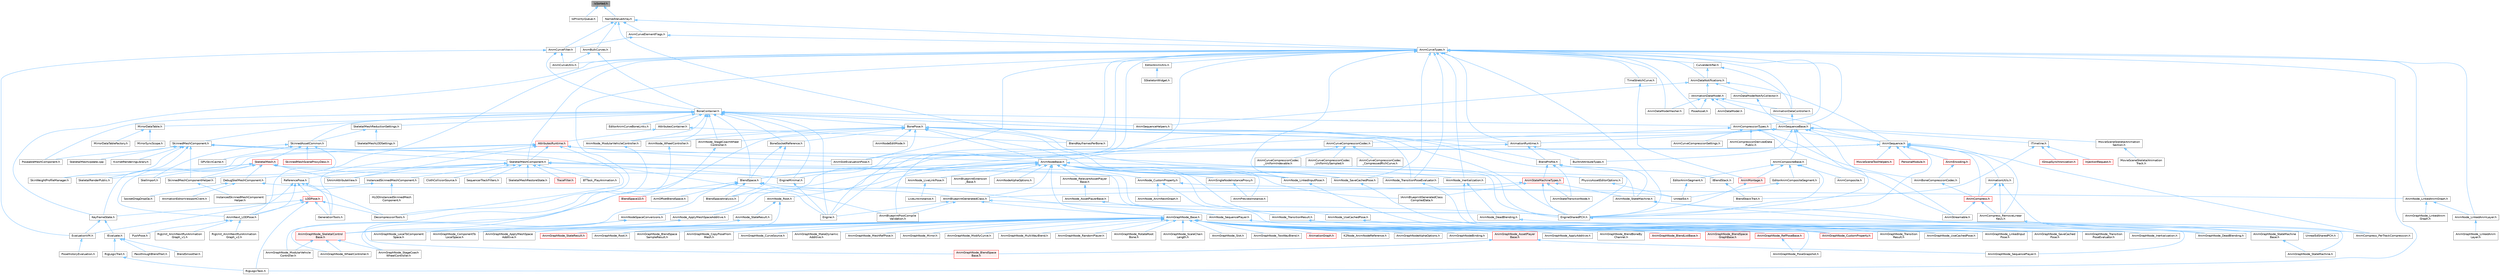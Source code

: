 digraph "IsSorted.h"
{
 // INTERACTIVE_SVG=YES
 // LATEX_PDF_SIZE
  bgcolor="transparent";
  edge [fontname=Helvetica,fontsize=10,labelfontname=Helvetica,labelfontsize=10];
  node [fontname=Helvetica,fontsize=10,shape=box,height=0.2,width=0.4];
  Node1 [id="Node000001",label="IsSorted.h",height=0.2,width=0.4,color="gray40", fillcolor="grey60", style="filled", fontcolor="black",tooltip=" "];
  Node1 -> Node2 [id="edge1_Node000001_Node000002",dir="back",color="steelblue1",style="solid",tooltip=" "];
  Node2 [id="Node000002",label="IoPriorityQueue.h",height=0.2,width=0.4,color="grey40", fillcolor="white", style="filled",URL="$de/dbe/IoPriorityQueue_8h.html",tooltip=" "];
  Node1 -> Node3 [id="edge2_Node000001_Node000003",dir="back",color="steelblue1",style="solid",tooltip=" "];
  Node3 [id="Node000003",label="NamedValueArray.h",height=0.2,width=0.4,color="grey40", fillcolor="white", style="filled",URL="$db/d33/NamedValueArray_8h.html",tooltip=" "];
  Node3 -> Node4 [id="edge3_Node000003_Node000004",dir="back",color="steelblue1",style="solid",tooltip=" "];
  Node4 [id="Node000004",label="AnimBulkCurves.h",height=0.2,width=0.4,color="grey40", fillcolor="white", style="filled",URL="$d0/dcd/AnimBulkCurves_8h.html",tooltip=" "];
  Node4 -> Node5 [id="edge4_Node000004_Node000005",dir="back",color="steelblue1",style="solid",tooltip=" "];
  Node5 [id="Node000005",label="AnimCurveUtils.h",height=0.2,width=0.4,color="grey40", fillcolor="white", style="filled",URL="$d2/d99/AnimCurveUtils_8h.html",tooltip=" "];
  Node4 -> Node6 [id="edge5_Node000004_Node000006",dir="back",color="steelblue1",style="solid",tooltip=" "];
  Node6 [id="Node000006",label="BoneContainer.h",height=0.2,width=0.4,color="grey40", fillcolor="white", style="filled",URL="$d9/d68/BoneContainer_8h.html",tooltip=" "];
  Node6 -> Node7 [id="edge6_Node000006_Node000007",dir="back",color="steelblue1",style="solid",tooltip=" "];
  Node7 [id="Node000007",label="AnimCompressionTypes.h",height=0.2,width=0.4,color="grey40", fillcolor="white", style="filled",URL="$d1/d3b/AnimCompressionTypes_8h.html",tooltip=" "];
  Node7 -> Node8 [id="edge7_Node000007_Node000008",dir="back",color="steelblue1",style="solid",tooltip=" "];
  Node8 [id="Node000008",label="AnimBoneCompressionCodec.h",height=0.2,width=0.4,color="grey40", fillcolor="white", style="filled",URL="$dd/dc3/AnimBoneCompressionCodec_8h.html",tooltip=" "];
  Node8 -> Node9 [id="edge8_Node000008_Node000009",dir="back",color="steelblue1",style="solid",tooltip=" "];
  Node9 [id="Node000009",label="AnimCompress.h",height=0.2,width=0.4,color="red", fillcolor="#FFF0F0", style="filled",URL="$dd/d6d/AnimCompress_8h.html",tooltip=" "];
  Node9 -> Node13 [id="edge9_Node000009_Node000013",dir="back",color="steelblue1",style="solid",tooltip=" "];
  Node13 [id="Node000013",label="AnimCompress_RemoveLinear\lKeys.h",height=0.2,width=0.4,color="grey40", fillcolor="white", style="filled",URL="$d1/d0a/AnimCompress__RemoveLinearKeys_8h.html",tooltip=" "];
  Node13 -> Node14 [id="edge10_Node000013_Node000014",dir="back",color="steelblue1",style="solid",tooltip=" "];
  Node14 [id="Node000014",label="AnimCompress_PerTrackCompression.h",height=0.2,width=0.4,color="grey40", fillcolor="white", style="filled",URL="$d1/d22/AnimCompress__PerTrackCompression_8h.html",tooltip=" "];
  Node9 -> Node16 [id="edge11_Node000009_Node000016",dir="back",color="steelblue1",style="solid",tooltip=" "];
  Node16 [id="Node000016",label="AnimStreamable.h",height=0.2,width=0.4,color="grey40", fillcolor="white", style="filled",URL="$d1/d46/AnimStreamable_8h.html",tooltip=" "];
  Node7 -> Node17 [id="edge12_Node000007_Node000017",dir="back",color="steelblue1",style="solid",tooltip=" "];
  Node17 [id="Node000017",label="AnimCompressionDerivedData\lPublic.h",height=0.2,width=0.4,color="grey40", fillcolor="white", style="filled",URL="$dc/d36/AnimCompressionDerivedDataPublic_8h.html",tooltip=" "];
  Node7 -> Node18 [id="edge13_Node000007_Node000018",dir="back",color="steelblue1",style="solid",tooltip=" "];
  Node18 [id="Node000018",label="AnimCurveCompressionCodec.h",height=0.2,width=0.4,color="grey40", fillcolor="white", style="filled",URL="$d3/d77/AnimCurveCompressionCodec_8h.html",tooltip=" "];
  Node18 -> Node19 [id="edge14_Node000018_Node000019",dir="back",color="steelblue1",style="solid",tooltip=" "];
  Node19 [id="Node000019",label="AnimCurveCompressionCodec\l_CompressedRichCurve.h",height=0.2,width=0.4,color="grey40", fillcolor="white", style="filled",URL="$db/d72/AnimCurveCompressionCodec__CompressedRichCurve_8h.html",tooltip=" "];
  Node18 -> Node20 [id="edge15_Node000018_Node000020",dir="back",color="steelblue1",style="solid",tooltip=" "];
  Node20 [id="Node000020",label="AnimCurveCompressionCodec\l_UniformIndexable.h",height=0.2,width=0.4,color="grey40", fillcolor="white", style="filled",URL="$d7/d0a/AnimCurveCompressionCodec__UniformIndexable_8h.html",tooltip=" "];
  Node18 -> Node21 [id="edge16_Node000018_Node000021",dir="back",color="steelblue1",style="solid",tooltip=" "];
  Node21 [id="Node000021",label="AnimCurveCompressionCodec\l_UniformlySampled.h",height=0.2,width=0.4,color="grey40", fillcolor="white", style="filled",URL="$da/d4c/AnimCurveCompressionCodec__UniformlySampled_8h.html",tooltip=" "];
  Node7 -> Node22 [id="edge17_Node000007_Node000022",dir="back",color="steelblue1",style="solid",tooltip=" "];
  Node22 [id="Node000022",label="AnimCurveCompressionSettings.h",height=0.2,width=0.4,color="grey40", fillcolor="white", style="filled",URL="$d0/d49/AnimCurveCompressionSettings_8h.html",tooltip=" "];
  Node7 -> Node23 [id="edge18_Node000007_Node000023",dir="back",color="steelblue1",style="solid",tooltip=" "];
  Node23 [id="Node000023",label="AnimSequence.h",height=0.2,width=0.4,color="grey40", fillcolor="white", style="filled",URL="$d0/d8a/AnimSequence_8h.html",tooltip=" "];
  Node23 -> Node24 [id="edge19_Node000023_Node000024",dir="back",color="steelblue1",style="solid",tooltip=" "];
  Node24 [id="Node000024",label="AnimBlueprintPostCompile\lValidation.h",height=0.2,width=0.4,color="grey40", fillcolor="white", style="filled",URL="$de/d1b/AnimBlueprintPostCompileValidation_8h.html",tooltip=" "];
  Node23 -> Node9 [id="edge20_Node000023_Node000009",dir="back",color="steelblue1",style="solid",tooltip=" "];
  Node23 -> Node14 [id="edge21_Node000023_Node000014",dir="back",color="steelblue1",style="solid",tooltip=" "];
  Node23 -> Node13 [id="edge22_Node000023_Node000013",dir="back",color="steelblue1",style="solid",tooltip=" "];
  Node23 -> Node25 [id="edge23_Node000023_Node000025",dir="back",color="steelblue1",style="solid",tooltip=" "];
  Node25 [id="Node000025",label="AnimEncoding.h",height=0.2,width=0.4,color="red", fillcolor="#FFF0F0", style="filled",URL="$d9/dfd/AnimEncoding_8h.html",tooltip=" "];
  Node25 -> Node8 [id="edge24_Node000025_Node000008",dir="back",color="steelblue1",style="solid",tooltip=" "];
  Node23 -> Node30 [id="edge25_Node000023_Node000030",dir="back",color="steelblue1",style="solid",tooltip=" "];
  Node30 [id="Node000030",label="AnimationUtils.h",height=0.2,width=0.4,color="grey40", fillcolor="white", style="filled",URL="$d6/db6/AnimationUtils_8h.html",tooltip=" "];
  Node30 -> Node9 [id="edge26_Node000030_Node000009",dir="back",color="steelblue1",style="solid",tooltip=" "];
  Node30 -> Node14 [id="edge27_Node000030_Node000014",dir="back",color="steelblue1",style="solid",tooltip=" "];
  Node30 -> Node13 [id="edge28_Node000030_Node000013",dir="back",color="steelblue1",style="solid",tooltip=" "];
  Node23 -> Node31 [id="edge29_Node000023_Node000031",dir="back",color="steelblue1",style="solid",tooltip=" "];
  Node31 [id="Node000031",label="BlendSpaceAnalysis.h",height=0.2,width=0.4,color="grey40", fillcolor="white", style="filled",URL="$d7/daf/BlendSpaceAnalysis_8h.html",tooltip=" "];
  Node23 -> Node32 [id="edge30_Node000023_Node000032",dir="back",color="steelblue1",style="solid",tooltip=" "];
  Node32 [id="Node000032",label="EngineSharedPCH.h",height=0.2,width=0.4,color="grey40", fillcolor="white", style="filled",URL="$dc/dbb/EngineSharedPCH_8h.html",tooltip=" "];
  Node32 -> Node33 [id="edge31_Node000032_Node000033",dir="back",color="steelblue1",style="solid",tooltip=" "];
  Node33 [id="Node000033",label="UnrealEdSharedPCH.h",height=0.2,width=0.4,color="grey40", fillcolor="white", style="filled",URL="$d1/de6/UnrealEdSharedPCH_8h.html",tooltip=" "];
  Node23 -> Node34 [id="edge32_Node000023_Node000034",dir="back",color="steelblue1",style="solid",tooltip=" "];
  Node34 [id="Node000034",label="MovieSceneToolHelpers.h",height=0.2,width=0.4,color="red", fillcolor="#FFF0F0", style="filled",URL="$d4/d0e/MovieSceneToolHelpers_8h.html",tooltip=" "];
  Node23 -> Node39 [id="edge33_Node000023_Node000039",dir="back",color="steelblue1",style="solid",tooltip=" "];
  Node39 [id="Node000039",label="PersonaModule.h",height=0.2,width=0.4,color="red", fillcolor="#FFF0F0", style="filled",URL="$de/d74/PersonaModule_8h.html",tooltip=" "];
  Node7 -> Node16 [id="edge34_Node000007_Node000016",dir="back",color="steelblue1",style="solid",tooltip=" "];
  Node6 -> Node41 [id="edge35_Node000006_Node000041",dir="back",color="steelblue1",style="solid",tooltip=" "];
  Node41 [id="Node000041",label="AnimNode_ModularVehicleController.h",height=0.2,width=0.4,color="grey40", fillcolor="white", style="filled",URL="$d8/d10/AnimNode__ModularVehicleController_8h.html",tooltip=" "];
  Node41 -> Node42 [id="edge36_Node000041_Node000042",dir="back",color="steelblue1",style="solid",tooltip=" "];
  Node42 [id="Node000042",label="AnimGraphNode_ModularVehicle\lController.h",height=0.2,width=0.4,color="grey40", fillcolor="white", style="filled",URL="$d3/d04/AnimGraphNode__ModularVehicleController_8h.html",tooltip=" "];
  Node6 -> Node43 [id="edge37_Node000006_Node000043",dir="back",color="steelblue1",style="solid",tooltip=" "];
  Node43 [id="Node000043",label="AnimNode_StageCoachWheel\lController.h",height=0.2,width=0.4,color="grey40", fillcolor="white", style="filled",URL="$d0/d68/AnimNode__StageCoachWheelController_8h.html",tooltip=" "];
  Node43 -> Node44 [id="edge38_Node000043_Node000044",dir="back",color="steelblue1",style="solid",tooltip=" "];
  Node44 [id="Node000044",label="AnimGraphNode_StageCoach\lWheelController.h",height=0.2,width=0.4,color="grey40", fillcolor="white", style="filled",URL="$d6/dbe/AnimGraphNode__StageCoachWheelController_8h.html",tooltip=" "];
  Node6 -> Node45 [id="edge39_Node000006_Node000045",dir="back",color="steelblue1",style="solid",tooltip=" "];
  Node45 [id="Node000045",label="AnimNode_WheelController.h",height=0.2,width=0.4,color="grey40", fillcolor="white", style="filled",URL="$d4/dbf/AnimNode__WheelController_8h.html",tooltip=" "];
  Node45 -> Node46 [id="edge40_Node000045_Node000046",dir="back",color="steelblue1",style="solid",tooltip=" "];
  Node46 [id="Node000046",label="AnimGraphNode_WheelController.h",height=0.2,width=0.4,color="grey40", fillcolor="white", style="filled",URL="$df/de4/AnimGraphNode__WheelController_8h.html",tooltip=" "];
  Node6 -> Node47 [id="edge41_Node000006_Node000047",dir="back",color="steelblue1",style="solid",tooltip=" "];
  Node47 [id="Node000047",label="AnimSequenceHelpers.h",height=0.2,width=0.4,color="grey40", fillcolor="white", style="filled",URL="$dd/d12/AnimSequenceHelpers_8h.html",tooltip=" "];
  Node6 -> Node48 [id="edge42_Node000006_Node000048",dir="back",color="steelblue1",style="solid",tooltip=" "];
  Node48 [id="Node000048",label="AttributesContainer.h",height=0.2,width=0.4,color="grey40", fillcolor="white", style="filled",URL="$d7/db7/AttributesContainer_8h.html",tooltip=" "];
  Node48 -> Node49 [id="edge43_Node000048_Node000049",dir="back",color="steelblue1",style="solid",tooltip=" "];
  Node49 [id="Node000049",label="AttributesRuntime.h",height=0.2,width=0.4,color="red", fillcolor="#FFF0F0", style="filled",URL="$dc/dc1/AttributesRuntime_8h.html",tooltip=" "];
  Node49 -> Node50 [id="edge44_Node000049_Node000050",dir="back",color="steelblue1",style="solid",tooltip=" "];
  Node50 [id="Node000050",label="AnimNext_LODPose.h",height=0.2,width=0.4,color="grey40", fillcolor="white", style="filled",URL="$d7/d76/AnimNext__LODPose_8h.html",tooltip=" "];
  Node50 -> Node51 [id="edge45_Node000050_Node000051",dir="back",color="steelblue1",style="solid",tooltip=" "];
  Node51 [id="Node000051",label="PushPose.h",height=0.2,width=0.4,color="grey40", fillcolor="white", style="filled",URL="$d2/de9/PushPose_8h.html",tooltip=" "];
  Node50 -> Node52 [id="edge46_Node000050_Node000052",dir="back",color="steelblue1",style="solid",tooltip=" "];
  Node52 [id="Node000052",label="RigUnit_AnimNextRunAnimation\lGraph_v1.h",height=0.2,width=0.4,color="grey40", fillcolor="white", style="filled",URL="$d1/df7/RigUnit__AnimNextRunAnimationGraph__v1_8h.html",tooltip=" "];
  Node50 -> Node53 [id="edge47_Node000050_Node000053",dir="back",color="steelblue1",style="solid",tooltip=" "];
  Node53 [id="Node000053",label="RigUnit_AnimNextRunAnimation\lGraph_v2.h",height=0.2,width=0.4,color="grey40", fillcolor="white", style="filled",URL="$d6/d84/RigUnit__AnimNextRunAnimationGraph__v2_8h.html",tooltip=" "];
  Node49 -> Node54 [id="edge48_Node000049_Node000054",dir="back",color="steelblue1",style="solid",tooltip=" "];
  Node54 [id="Node000054",label="AnimNodeBase.h",height=0.2,width=0.4,color="grey40", fillcolor="white", style="filled",URL="$d9/dce/AnimNodeBase_8h.html",tooltip=" "];
  Node54 -> Node55 [id="edge49_Node000054_Node000055",dir="back",color="steelblue1",style="solid",tooltip=" "];
  Node55 [id="Node000055",label="AnimBlueprintExtension\l_Base.h",height=0.2,width=0.4,color="grey40", fillcolor="white", style="filled",URL="$d1/d73/AnimBlueprintExtension__Base_8h.html",tooltip=" "];
  Node54 -> Node56 [id="edge50_Node000054_Node000056",dir="back",color="steelblue1",style="solid",tooltip=" "];
  Node56 [id="Node000056",label="AnimBlueprintGeneratedClass.h",height=0.2,width=0.4,color="grey40", fillcolor="white", style="filled",URL="$dc/d81/AnimBlueprintGeneratedClass_8h.html",tooltip=" "];
  Node56 -> Node24 [id="edge51_Node000056_Node000024",dir="back",color="steelblue1",style="solid",tooltip=" "];
  Node56 -> Node57 [id="edge52_Node000056_Node000057",dir="back",color="steelblue1",style="solid",tooltip=" "];
  Node57 [id="Node000057",label="AnimGraphNode_Base.h",height=0.2,width=0.4,color="grey40", fillcolor="white", style="filled",URL="$d0/dfb/AnimGraphNode__Base_8h.html",tooltip=" "];
  Node57 -> Node58 [id="edge53_Node000057_Node000058",dir="back",color="steelblue1",style="solid",tooltip=" "];
  Node58 [id="Node000058",label="AnimGraphNodeAlphaOptions.h",height=0.2,width=0.4,color="grey40", fillcolor="white", style="filled",URL="$d6/df6/AnimGraphNodeAlphaOptions_8h.html",tooltip=" "];
  Node57 -> Node59 [id="edge54_Node000057_Node000059",dir="back",color="steelblue1",style="solid",tooltip=" "];
  Node59 [id="Node000059",label="AnimGraphNodeBinding.h",height=0.2,width=0.4,color="grey40", fillcolor="white", style="filled",URL="$d6/d3b/AnimGraphNodeBinding_8h.html",tooltip=" "];
  Node57 -> Node60 [id="edge55_Node000057_Node000060",dir="back",color="steelblue1",style="solid",tooltip=" "];
  Node60 [id="Node000060",label="AnimGraphNode_ApplyAdditive.h",height=0.2,width=0.4,color="grey40", fillcolor="white", style="filled",URL="$da/d67/AnimGraphNode__ApplyAdditive_8h.html",tooltip=" "];
  Node57 -> Node61 [id="edge56_Node000057_Node000061",dir="back",color="steelblue1",style="solid",tooltip=" "];
  Node61 [id="Node000061",label="AnimGraphNode_ApplyMeshSpace\lAdditive.h",height=0.2,width=0.4,color="grey40", fillcolor="white", style="filled",URL="$dd/dc4/AnimGraphNode__ApplyMeshSpaceAdditive_8h.html",tooltip=" "];
  Node57 -> Node62 [id="edge57_Node000057_Node000062",dir="back",color="steelblue1",style="solid",tooltip=" "];
  Node62 [id="Node000062",label="AnimGraphNode_AssetPlayer\lBase.h",height=0.2,width=0.4,color="red", fillcolor="#FFF0F0", style="filled",URL="$d1/d4f/AnimGraphNode__AssetPlayerBase_8h.html",tooltip=" "];
  Node62 -> Node63 [id="edge58_Node000062_Node000063",dir="back",color="steelblue1",style="solid",tooltip=" "];
  Node63 [id="Node000063",label="AnimGraphNode_BlendSpace\lBase.h",height=0.2,width=0.4,color="red", fillcolor="#FFF0F0", style="filled",URL="$d7/d6d/AnimGraphNode__BlendSpaceBase_8h.html",tooltip=" "];
  Node62 -> Node73 [id="edge59_Node000062_Node000073",dir="back",color="steelblue1",style="solid",tooltip=" "];
  Node73 [id="Node000073",label="AnimGraphNode_SequencePlayer.h",height=0.2,width=0.4,color="grey40", fillcolor="white", style="filled",URL="$d2/d91/AnimGraphNode__SequencePlayer_8h.html",tooltip=" "];
  Node57 -> Node74 [id="edge60_Node000057_Node000074",dir="back",color="steelblue1",style="solid",tooltip=" "];
  Node74 [id="Node000074",label="AnimGraphNode_BlendBoneBy\lChannel.h",height=0.2,width=0.4,color="grey40", fillcolor="white", style="filled",URL="$de/da9/AnimGraphNode__BlendBoneByChannel_8h.html",tooltip=" "];
  Node57 -> Node75 [id="edge61_Node000057_Node000075",dir="back",color="steelblue1",style="solid",tooltip=" "];
  Node75 [id="Node000075",label="AnimGraphNode_BlendListBase.h",height=0.2,width=0.4,color="red", fillcolor="#FFF0F0", style="filled",URL="$d7/d20/AnimGraphNode__BlendListBase_8h.html",tooltip=" "];
  Node57 -> Node80 [id="edge62_Node000057_Node000080",dir="back",color="steelblue1",style="solid",tooltip=" "];
  Node80 [id="Node000080",label="AnimGraphNode_BlendSpace\lGraphBase.h",height=0.2,width=0.4,color="red", fillcolor="#FFF0F0", style="filled",URL="$d6/d44/AnimGraphNode__BlendSpaceGraphBase_8h.html",tooltip=" "];
  Node57 -> Node83 [id="edge63_Node000057_Node000083",dir="back",color="steelblue1",style="solid",tooltip=" "];
  Node83 [id="Node000083",label="AnimGraphNode_BlendSpace\lSampleResult.h",height=0.2,width=0.4,color="grey40", fillcolor="white", style="filled",URL="$de/df8/AnimGraphNode__BlendSpaceSampleResult_8h.html",tooltip=" "];
  Node57 -> Node84 [id="edge64_Node000057_Node000084",dir="back",color="steelblue1",style="solid",tooltip=" "];
  Node84 [id="Node000084",label="AnimGraphNode_ComponentTo\lLocalSpace.h",height=0.2,width=0.4,color="grey40", fillcolor="white", style="filled",URL="$d1/d3f/AnimGraphNode__ComponentToLocalSpace_8h.html",tooltip=" "];
  Node57 -> Node85 [id="edge65_Node000057_Node000085",dir="back",color="steelblue1",style="solid",tooltip=" "];
  Node85 [id="Node000085",label="AnimGraphNode_CopyPoseFrom\lMesh.h",height=0.2,width=0.4,color="grey40", fillcolor="white", style="filled",URL="$d6/d71/AnimGraphNode__CopyPoseFromMesh_8h.html",tooltip=" "];
  Node57 -> Node86 [id="edge66_Node000057_Node000086",dir="back",color="steelblue1",style="solid",tooltip=" "];
  Node86 [id="Node000086",label="AnimGraphNode_CurveSource.h",height=0.2,width=0.4,color="grey40", fillcolor="white", style="filled",URL="$dc/de5/AnimGraphNode__CurveSource_8h.html",tooltip=" "];
  Node57 -> Node87 [id="edge67_Node000057_Node000087",dir="back",color="steelblue1",style="solid",tooltip=" "];
  Node87 [id="Node000087",label="AnimGraphNode_CustomProperty.h",height=0.2,width=0.4,color="red", fillcolor="#FFF0F0", style="filled",URL="$d8/d3f/AnimGraphNode__CustomProperty_8h.html",tooltip=" "];
  Node57 -> Node91 [id="edge68_Node000057_Node000091",dir="back",color="steelblue1",style="solid",tooltip=" "];
  Node91 [id="Node000091",label="AnimGraphNode_DeadBlending.h",height=0.2,width=0.4,color="grey40", fillcolor="white", style="filled",URL="$d8/d73/AnimGraphNode__DeadBlending_8h.html",tooltip=" "];
  Node57 -> Node92 [id="edge69_Node000057_Node000092",dir="back",color="steelblue1",style="solid",tooltip=" "];
  Node92 [id="Node000092",label="AnimGraphNode_Inertialization.h",height=0.2,width=0.4,color="grey40", fillcolor="white", style="filled",URL="$d7/d66/AnimGraphNode__Inertialization_8h.html",tooltip=" "];
  Node57 -> Node93 [id="edge70_Node000057_Node000093",dir="back",color="steelblue1",style="solid",tooltip=" "];
  Node93 [id="Node000093",label="AnimGraphNode_LinkedInput\lPose.h",height=0.2,width=0.4,color="grey40", fillcolor="white", style="filled",URL="$d7/d8c/AnimGraphNode__LinkedInputPose_8h.html",tooltip=" "];
  Node57 -> Node94 [id="edge71_Node000057_Node000094",dir="back",color="steelblue1",style="solid",tooltip=" "];
  Node94 [id="Node000094",label="AnimGraphNode_LocalToComponent\lSpace.h",height=0.2,width=0.4,color="grey40", fillcolor="white", style="filled",URL="$d6/d01/AnimGraphNode__LocalToComponentSpace_8h.html",tooltip=" "];
  Node57 -> Node95 [id="edge72_Node000057_Node000095",dir="back",color="steelblue1",style="solid",tooltip=" "];
  Node95 [id="Node000095",label="AnimGraphNode_MakeDynamic\lAdditive.h",height=0.2,width=0.4,color="grey40", fillcolor="white", style="filled",URL="$d4/dc9/AnimGraphNode__MakeDynamicAdditive_8h.html",tooltip=" "];
  Node57 -> Node96 [id="edge73_Node000057_Node000096",dir="back",color="steelblue1",style="solid",tooltip=" "];
  Node96 [id="Node000096",label="AnimGraphNode_MeshRefPose.h",height=0.2,width=0.4,color="grey40", fillcolor="white", style="filled",URL="$d3/d58/AnimGraphNode__MeshRefPose_8h.html",tooltip=" "];
  Node57 -> Node97 [id="edge74_Node000057_Node000097",dir="back",color="steelblue1",style="solid",tooltip=" "];
  Node97 [id="Node000097",label="AnimGraphNode_Mirror.h",height=0.2,width=0.4,color="grey40", fillcolor="white", style="filled",URL="$de/d96/AnimGraphNode__Mirror_8h.html",tooltip=" "];
  Node57 -> Node98 [id="edge75_Node000057_Node000098",dir="back",color="steelblue1",style="solid",tooltip=" "];
  Node98 [id="Node000098",label="AnimGraphNode_ModifyCurve.h",height=0.2,width=0.4,color="grey40", fillcolor="white", style="filled",URL="$d5/d09/AnimGraphNode__ModifyCurve_8h.html",tooltip=" "];
  Node57 -> Node99 [id="edge76_Node000057_Node000099",dir="back",color="steelblue1",style="solid",tooltip=" "];
  Node99 [id="Node000099",label="AnimGraphNode_MultiWayBlend.h",height=0.2,width=0.4,color="grey40", fillcolor="white", style="filled",URL="$dd/dcb/AnimGraphNode__MultiWayBlend_8h.html",tooltip=" "];
  Node57 -> Node100 [id="edge77_Node000057_Node000100",dir="back",color="steelblue1",style="solid",tooltip=" "];
  Node100 [id="Node000100",label="AnimGraphNode_PoseSnapshot.h",height=0.2,width=0.4,color="grey40", fillcolor="white", style="filled",URL="$d1/d92/AnimGraphNode__PoseSnapshot_8h.html",tooltip=" "];
  Node57 -> Node101 [id="edge78_Node000057_Node000101",dir="back",color="steelblue1",style="solid",tooltip=" "];
  Node101 [id="Node000101",label="AnimGraphNode_RandomPlayer.h",height=0.2,width=0.4,color="grey40", fillcolor="white", style="filled",URL="$dc/d48/AnimGraphNode__RandomPlayer_8h.html",tooltip=" "];
  Node57 -> Node102 [id="edge79_Node000057_Node000102",dir="back",color="steelblue1",style="solid",tooltip=" "];
  Node102 [id="Node000102",label="AnimGraphNode_RefPoseBase.h",height=0.2,width=0.4,color="red", fillcolor="#FFF0F0", style="filled",URL="$d8/d34/AnimGraphNode__RefPoseBase_8h.html",tooltip=" "];
  Node102 -> Node100 [id="edge80_Node000102_Node000100",dir="back",color="steelblue1",style="solid",tooltip=" "];
  Node57 -> Node105 [id="edge81_Node000057_Node000105",dir="back",color="steelblue1",style="solid",tooltip=" "];
  Node105 [id="Node000105",label="AnimGraphNode_Root.h",height=0.2,width=0.4,color="grey40", fillcolor="white", style="filled",URL="$d2/d39/AnimGraphNode__Root_8h.html",tooltip=" "];
  Node57 -> Node106 [id="edge82_Node000057_Node000106",dir="back",color="steelblue1",style="solid",tooltip=" "];
  Node106 [id="Node000106",label="AnimGraphNode_RotateRoot\lBone.h",height=0.2,width=0.4,color="grey40", fillcolor="white", style="filled",URL="$d4/de0/AnimGraphNode__RotateRootBone_8h.html",tooltip=" "];
  Node57 -> Node107 [id="edge83_Node000057_Node000107",dir="back",color="steelblue1",style="solid",tooltip=" "];
  Node107 [id="Node000107",label="AnimGraphNode_SaveCached\lPose.h",height=0.2,width=0.4,color="grey40", fillcolor="white", style="filled",URL="$df/d5e/AnimGraphNode__SaveCachedPose_8h.html",tooltip=" "];
  Node57 -> Node108 [id="edge84_Node000057_Node000108",dir="back",color="steelblue1",style="solid",tooltip=" "];
  Node108 [id="Node000108",label="AnimGraphNode_ScaleChain\lLength.h",height=0.2,width=0.4,color="grey40", fillcolor="white", style="filled",URL="$d9/df8/AnimGraphNode__ScaleChainLength_8h.html",tooltip=" "];
  Node57 -> Node109 [id="edge85_Node000057_Node000109",dir="back",color="steelblue1",style="solid",tooltip=" "];
  Node109 [id="Node000109",label="AnimGraphNode_SkeletalControl\lBase.h",height=0.2,width=0.4,color="red", fillcolor="#FFF0F0", style="filled",URL="$d9/dff/AnimGraphNode__SkeletalControlBase_8h.html",tooltip=" "];
  Node109 -> Node42 [id="edge86_Node000109_Node000042",dir="back",color="steelblue1",style="solid",tooltip=" "];
  Node109 -> Node44 [id="edge87_Node000109_Node000044",dir="back",color="steelblue1",style="solid",tooltip=" "];
  Node109 -> Node46 [id="edge88_Node000109_Node000046",dir="back",color="steelblue1",style="solid",tooltip=" "];
  Node57 -> Node131 [id="edge89_Node000057_Node000131",dir="back",color="steelblue1",style="solid",tooltip=" "];
  Node131 [id="Node000131",label="AnimGraphNode_Slot.h",height=0.2,width=0.4,color="grey40", fillcolor="white", style="filled",URL="$df/d63/AnimGraphNode__Slot_8h.html",tooltip=" "];
  Node57 -> Node132 [id="edge90_Node000057_Node000132",dir="back",color="steelblue1",style="solid",tooltip=" "];
  Node132 [id="Node000132",label="AnimGraphNode_StateMachine\lBase.h",height=0.2,width=0.4,color="grey40", fillcolor="white", style="filled",URL="$dc/d11/AnimGraphNode__StateMachineBase_8h.html",tooltip=" "];
  Node132 -> Node133 [id="edge91_Node000132_Node000133",dir="back",color="steelblue1",style="solid",tooltip=" "];
  Node133 [id="Node000133",label="AnimGraphNode_StateMachine.h",height=0.2,width=0.4,color="grey40", fillcolor="white", style="filled",URL="$d9/d4d/AnimGraphNode__StateMachine_8h.html",tooltip=" "];
  Node57 -> Node134 [id="edge92_Node000057_Node000134",dir="back",color="steelblue1",style="solid",tooltip=" "];
  Node134 [id="Node000134",label="AnimGraphNode_StateResult.h",height=0.2,width=0.4,color="red", fillcolor="#FFF0F0", style="filled",URL="$d3/d7e/AnimGraphNode__StateResult_8h.html",tooltip=" "];
  Node57 -> Node136 [id="edge93_Node000057_Node000136",dir="back",color="steelblue1",style="solid",tooltip=" "];
  Node136 [id="Node000136",label="AnimGraphNode_Transition\lPoseEvaluator.h",height=0.2,width=0.4,color="grey40", fillcolor="white", style="filled",URL="$d8/dec/AnimGraphNode__TransitionPoseEvaluator_8h.html",tooltip=" "];
  Node57 -> Node137 [id="edge94_Node000057_Node000137",dir="back",color="steelblue1",style="solid",tooltip=" "];
  Node137 [id="Node000137",label="AnimGraphNode_Transition\lResult.h",height=0.2,width=0.4,color="grey40", fillcolor="white", style="filled",URL="$d7/d74/AnimGraphNode__TransitionResult_8h.html",tooltip=" "];
  Node57 -> Node138 [id="edge95_Node000057_Node000138",dir="back",color="steelblue1",style="solid",tooltip=" "];
  Node138 [id="Node000138",label="AnimGraphNode_TwoWayBlend.h",height=0.2,width=0.4,color="grey40", fillcolor="white", style="filled",URL="$d0/df0/AnimGraphNode__TwoWayBlend_8h.html",tooltip=" "];
  Node57 -> Node139 [id="edge96_Node000057_Node000139",dir="back",color="steelblue1",style="solid",tooltip=" "];
  Node139 [id="Node000139",label="AnimGraphNode_UseCachedPose.h",height=0.2,width=0.4,color="grey40", fillcolor="white", style="filled",URL="$d8/d30/AnimGraphNode__UseCachedPose_8h.html",tooltip=" "];
  Node57 -> Node140 [id="edge97_Node000057_Node000140",dir="back",color="steelblue1",style="solid",tooltip=" "];
  Node140 [id="Node000140",label="AnimationGraph.h",height=0.2,width=0.4,color="red", fillcolor="#FFF0F0", style="filled",URL="$df/d2e/AnimationGraph_8h.html",tooltip=" "];
  Node57 -> Node145 [id="edge98_Node000057_Node000145",dir="back",color="steelblue1",style="solid",tooltip=" "];
  Node145 [id="Node000145",label="K2Node_AnimNodeReference.h",height=0.2,width=0.4,color="grey40", fillcolor="white", style="filled",URL="$d2/d81/K2Node__AnimNodeReference_8h.html",tooltip=" "];
  Node56 -> Node146 [id="edge99_Node000056_Node000146",dir="back",color="steelblue1",style="solid",tooltip=" "];
  Node146 [id="Node000146",label="Engine.h",height=0.2,width=0.4,color="grey40", fillcolor="white", style="filled",URL="$d1/d34/Public_2Engine_8h.html",tooltip=" "];
  Node56 -> Node32 [id="edge100_Node000056_Node000032",dir="back",color="steelblue1",style="solid",tooltip=" "];
  Node54 -> Node57 [id="edge101_Node000054_Node000057",dir="back",color="steelblue1",style="solid",tooltip=" "];
  Node54 -> Node147 [id="edge102_Node000054_Node000147",dir="back",color="steelblue1",style="solid",tooltip=" "];
  Node147 [id="Node000147",label="AnimNodeAlphaOptions.h",height=0.2,width=0.4,color="grey40", fillcolor="white", style="filled",URL="$df/d96/AnimNodeAlphaOptions_8h.html",tooltip=" "];
  Node54 -> Node148 [id="edge103_Node000054_Node000148",dir="back",color="steelblue1",style="solid",tooltip=" "];
  Node148 [id="Node000148",label="AnimNodeSpaceConversions.h",height=0.2,width=0.4,color="grey40", fillcolor="white", style="filled",URL="$da/d0a/AnimNodeSpaceConversions_8h.html",tooltip=" "];
  Node148 -> Node84 [id="edge104_Node000148_Node000084",dir="back",color="steelblue1",style="solid",tooltip=" "];
  Node148 -> Node94 [id="edge105_Node000148_Node000094",dir="back",color="steelblue1",style="solid",tooltip=" "];
  Node54 -> Node149 [id="edge106_Node000054_Node000149",dir="back",color="steelblue1",style="solid",tooltip=" "];
  Node149 [id="Node000149",label="AnimNode_ApplyMeshSpaceAdditive.h",height=0.2,width=0.4,color="grey40", fillcolor="white", style="filled",URL="$d9/d6b/AnimNode__ApplyMeshSpaceAdditive_8h.html",tooltip=" "];
  Node149 -> Node61 [id="edge107_Node000149_Node000061",dir="back",color="steelblue1",style="solid",tooltip=" "];
  Node54 -> Node150 [id="edge108_Node000054_Node000150",dir="back",color="steelblue1",style="solid",tooltip=" "];
  Node150 [id="Node000150",label="AnimNode_CustomProperty.h",height=0.2,width=0.4,color="grey40", fillcolor="white", style="filled",URL="$d3/ddc/AnimNode__CustomProperty_8h.html",tooltip=" "];
  Node150 -> Node87 [id="edge109_Node000150_Node000087",dir="back",color="steelblue1",style="solid",tooltip=" "];
  Node150 -> Node151 [id="edge110_Node000150_Node000151",dir="back",color="steelblue1",style="solid",tooltip=" "];
  Node151 [id="Node000151",label="AnimNode_AnimNextGraph.h",height=0.2,width=0.4,color="grey40", fillcolor="white", style="filled",URL="$d5/d20/AnimNode__AnimNextGraph_8h.html",tooltip=" "];
  Node150 -> Node152 [id="edge111_Node000150_Node000152",dir="back",color="steelblue1",style="solid",tooltip=" "];
  Node152 [id="Node000152",label="AnimNode_LinkedAnimGraph.h",height=0.2,width=0.4,color="grey40", fillcolor="white", style="filled",URL="$d8/d5e/AnimNode__LinkedAnimGraph_8h.html",tooltip=" "];
  Node152 -> Node89 [id="edge112_Node000152_Node000089",dir="back",color="steelblue1",style="solid",tooltip=" "];
  Node89 [id="Node000089",label="AnimGraphNode_LinkedAnim\lGraph.h",height=0.2,width=0.4,color="grey40", fillcolor="white", style="filled",URL="$da/dd5/AnimGraphNode__LinkedAnimGraph_8h.html",tooltip=" "];
  Node152 -> Node153 [id="edge113_Node000152_Node000153",dir="back",color="steelblue1",style="solid",tooltip=" "];
  Node153 [id="Node000153",label="AnimNode_LinkedAnimLayer.h",height=0.2,width=0.4,color="grey40", fillcolor="white", style="filled",URL="$da/d11/AnimNode__LinkedAnimLayer_8h.html",tooltip=" "];
  Node153 -> Node90 [id="edge114_Node000153_Node000090",dir="back",color="steelblue1",style="solid",tooltip=" "];
  Node90 [id="Node000090",label="AnimGraphNode_LinkedAnim\lLayer.h",height=0.2,width=0.4,color="grey40", fillcolor="white", style="filled",URL="$dc/d51/AnimGraphNode__LinkedAnimLayer_8h.html",tooltip=" "];
  Node54 -> Node154 [id="edge115_Node000054_Node000154",dir="back",color="steelblue1",style="solid",tooltip=" "];
  Node154 [id="Node000154",label="AnimNode_Inertialization.h",height=0.2,width=0.4,color="grey40", fillcolor="white", style="filled",URL="$d8/d62/AnimNode__Inertialization_8h.html",tooltip=" "];
  Node154 -> Node92 [id="edge116_Node000154_Node000092",dir="back",color="steelblue1",style="solid",tooltip=" "];
  Node154 -> Node155 [id="edge117_Node000154_Node000155",dir="back",color="steelblue1",style="solid",tooltip=" "];
  Node155 [id="Node000155",label="AnimNode_DeadBlending.h",height=0.2,width=0.4,color="grey40", fillcolor="white", style="filled",URL="$df/dfa/AnimNode__DeadBlending_8h.html",tooltip=" "];
  Node155 -> Node91 [id="edge118_Node000155_Node000091",dir="back",color="steelblue1",style="solid",tooltip=" "];
  Node54 -> Node156 [id="edge119_Node000054_Node000156",dir="back",color="steelblue1",style="solid",tooltip=" "];
  Node156 [id="Node000156",label="AnimNode_LinkedInputPose.h",height=0.2,width=0.4,color="grey40", fillcolor="white", style="filled",URL="$d3/d07/AnimNode__LinkedInputPose_8h.html",tooltip=" "];
  Node156 -> Node93 [id="edge120_Node000156_Node000093",dir="back",color="steelblue1",style="solid",tooltip=" "];
  Node54 -> Node157 [id="edge121_Node000054_Node000157",dir="back",color="steelblue1",style="solid",tooltip=" "];
  Node157 [id="Node000157",label="AnimNode_LiveLinkPose.h",height=0.2,width=0.4,color="grey40", fillcolor="white", style="filled",URL="$df/d09/AnimNode__LiveLinkPose_8h.html",tooltip=" "];
  Node157 -> Node158 [id="edge122_Node000157_Node000158",dir="back",color="steelblue1",style="solid",tooltip=" "];
  Node158 [id="Node000158",label="LiveLinkInstance.h",height=0.2,width=0.4,color="grey40", fillcolor="white", style="filled",URL="$d5/d97/LiveLinkInstance_8h.html",tooltip=" "];
  Node54 -> Node159 [id="edge123_Node000054_Node000159",dir="back",color="steelblue1",style="solid",tooltip=" "];
  Node159 [id="Node000159",label="AnimNode_RelevantAssetPlayer\lBase.h",height=0.2,width=0.4,color="grey40", fillcolor="white", style="filled",URL="$d5/d02/AnimNode__RelevantAssetPlayerBase_8h.html",tooltip=" "];
  Node159 -> Node160 [id="edge124_Node000159_Node000160",dir="back",color="steelblue1",style="solid",tooltip=" "];
  Node160 [id="Node000160",label="AnimNode_AssetPlayerBase.h",height=0.2,width=0.4,color="grey40", fillcolor="white", style="filled",URL="$db/d4a/AnimNode__AssetPlayerBase_8h.html",tooltip=" "];
  Node160 -> Node161 [id="edge125_Node000160_Node000161",dir="back",color="steelblue1",style="solid",tooltip=" "];
  Node161 [id="Node000161",label="AnimNode_SequencePlayer.h",height=0.2,width=0.4,color="grey40", fillcolor="white", style="filled",URL="$d6/d7e/AnimNode__SequencePlayer_8h.html",tooltip=" "];
  Node161 -> Node73 [id="edge126_Node000161_Node000073",dir="back",color="steelblue1",style="solid",tooltip=" "];
  Node54 -> Node162 [id="edge127_Node000054_Node000162",dir="back",color="steelblue1",style="solid",tooltip=" "];
  Node162 [id="Node000162",label="AnimNode_Root.h",height=0.2,width=0.4,color="grey40", fillcolor="white", style="filled",URL="$d3/d2c/AnimNode__Root_8h.html",tooltip=" "];
  Node162 -> Node105 [id="edge128_Node000162_Node000105",dir="back",color="steelblue1",style="solid",tooltip=" "];
  Node162 -> Node163 [id="edge129_Node000162_Node000163",dir="back",color="steelblue1",style="solid",tooltip=" "];
  Node163 [id="Node000163",label="AnimNode_StateResult.h",height=0.2,width=0.4,color="grey40", fillcolor="white", style="filled",URL="$d5/ded/AnimNode__StateResult_8h.html",tooltip=" "];
  Node163 -> Node134 [id="edge130_Node000163_Node000134",dir="back",color="steelblue1",style="solid",tooltip=" "];
  Node54 -> Node164 [id="edge131_Node000054_Node000164",dir="back",color="steelblue1",style="solid",tooltip=" "];
  Node164 [id="Node000164",label="AnimNode_SaveCachedPose.h",height=0.2,width=0.4,color="grey40", fillcolor="white", style="filled",URL="$d8/d46/AnimNode__SaveCachedPose_8h.html",tooltip=" "];
  Node164 -> Node107 [id="edge132_Node000164_Node000107",dir="back",color="steelblue1",style="solid",tooltip=" "];
  Node54 -> Node165 [id="edge133_Node000054_Node000165",dir="back",color="steelblue1",style="solid",tooltip=" "];
  Node165 [id="Node000165",label="AnimNode_StateMachine.h",height=0.2,width=0.4,color="grey40", fillcolor="white", style="filled",URL="$df/d8f/AnimNode__StateMachine_8h.html",tooltip=" "];
  Node165 -> Node133 [id="edge134_Node000165_Node000133",dir="back",color="steelblue1",style="solid",tooltip=" "];
  Node165 -> Node132 [id="edge135_Node000165_Node000132",dir="back",color="steelblue1",style="solid",tooltip=" "];
  Node54 -> Node166 [id="edge136_Node000054_Node000166",dir="back",color="steelblue1",style="solid",tooltip=" "];
  Node166 [id="Node000166",label="AnimNode_TransitionPoseEvaluator.h",height=0.2,width=0.4,color="grey40", fillcolor="white", style="filled",URL="$db/df6/AnimNode__TransitionPoseEvaluator_8h.html",tooltip=" "];
  Node166 -> Node136 [id="edge137_Node000166_Node000136",dir="back",color="steelblue1",style="solid",tooltip=" "];
  Node54 -> Node167 [id="edge138_Node000054_Node000167",dir="back",color="steelblue1",style="solid",tooltip=" "];
  Node167 [id="Node000167",label="AnimNode_TransitionResult.h",height=0.2,width=0.4,color="grey40", fillcolor="white", style="filled",URL="$d7/d1b/AnimNode__TransitionResult_8h.html",tooltip=" "];
  Node167 -> Node137 [id="edge139_Node000167_Node000137",dir="back",color="steelblue1",style="solid",tooltip=" "];
  Node54 -> Node168 [id="edge140_Node000054_Node000168",dir="back",color="steelblue1",style="solid",tooltip=" "];
  Node168 [id="Node000168",label="AnimNode_UseCachedPose.h",height=0.2,width=0.4,color="grey40", fillcolor="white", style="filled",URL="$de/d6a/AnimNode__UseCachedPose_8h.html",tooltip=" "];
  Node168 -> Node139 [id="edge141_Node000168_Node000139",dir="back",color="steelblue1",style="solid",tooltip=" "];
  Node54 -> Node169 [id="edge142_Node000054_Node000169",dir="back",color="steelblue1",style="solid",tooltip=" "];
  Node169 [id="Node000169",label="AnimSingleNodeInstanceProxy.h",height=0.2,width=0.4,color="grey40", fillcolor="white", style="filled",URL="$dc/de5/AnimSingleNodeInstanceProxy_8h.html",tooltip=" "];
  Node169 -> Node170 [id="edge143_Node000169_Node000170",dir="back",color="steelblue1",style="solid",tooltip=" "];
  Node170 [id="Node000170",label="AnimPreviewInstance.h",height=0.2,width=0.4,color="grey40", fillcolor="white", style="filled",URL="$d1/d84/AnimPreviewInstance_8h.html",tooltip=" "];
  Node54 -> Node171 [id="edge144_Node000054_Node000171",dir="back",color="steelblue1",style="solid",tooltip=" "];
  Node171 [id="Node000171",label="BlendSpace.h",height=0.2,width=0.4,color="grey40", fillcolor="white", style="filled",URL="$d7/d9b/BlendSpace_8h.html",tooltip=" "];
  Node171 -> Node172 [id="edge145_Node000171_Node000172",dir="back",color="steelblue1",style="solid",tooltip=" "];
  Node172 [id="Node000172",label="AimOffsetBlendSpace.h",height=0.2,width=0.4,color="grey40", fillcolor="white", style="filled",URL="$d3/d5d/AimOffsetBlendSpace_8h.html",tooltip=" "];
  Node171 -> Node56 [id="edge146_Node000171_Node000056",dir="back",color="steelblue1",style="solid",tooltip=" "];
  Node171 -> Node24 [id="edge147_Node000171_Node000024",dir="back",color="steelblue1",style="solid",tooltip=" "];
  Node171 -> Node63 [id="edge148_Node000171_Node000063",dir="back",color="steelblue1",style="solid",tooltip=" "];
  Node171 -> Node173 [id="edge149_Node000171_Node000173",dir="back",color="steelblue1",style="solid",tooltip=" "];
  Node173 [id="Node000173",label="BlendSpace1D.h",height=0.2,width=0.4,color="red", fillcolor="#FFF0F0", style="filled",URL="$d5/d90/BlendSpace1D_8h.html",tooltip=" "];
  Node171 -> Node31 [id="edge150_Node000171_Node000031",dir="back",color="steelblue1",style="solid",tooltip=" "];
  Node54 -> Node32 [id="edge151_Node000054_Node000032",dir="back",color="steelblue1",style="solid",tooltip=" "];
  Node54 -> Node175 [id="edge152_Node000054_Node000175",dir="back",color="steelblue1",style="solid",tooltip=" "];
  Node175 [id="Node000175",label="IAnimBlueprintGeneratedClass\lCompiledData.h",height=0.2,width=0.4,color="grey40", fillcolor="white", style="filled",URL="$d6/de8/IAnimBlueprintGeneratedClassCompiledData_8h.html",tooltip=" "];
  Node49 -> Node176 [id="edge153_Node000049_Node000176",dir="back",color="steelblue1",style="solid",tooltip=" "];
  Node176 [id="Node000176",label="AnimSlotEvaluationPose.h",height=0.2,width=0.4,color="grey40", fillcolor="white", style="filled",URL="$db/d61/AnimSlotEvaluationPose_8h.html",tooltip=" "];
  Node49 -> Node181 [id="edge154_Node000049_Node000181",dir="back",color="steelblue1",style="solid",tooltip=" "];
  Node181 [id="Node000181",label="DecompressionTools.h",height=0.2,width=0.4,color="grey40", fillcolor="white", style="filled",URL="$db/dae/DecompressionTools_8h.html",tooltip=" "];
  Node49 -> Node182 [id="edge155_Node000049_Node000182",dir="back",color="steelblue1",style="solid",tooltip=" "];
  Node182 [id="Node000182",label="GenerationTools.h",height=0.2,width=0.4,color="grey40", fillcolor="white", style="filled",URL="$d9/d81/GenerationTools_8h.html",tooltip=" "];
  Node49 -> Node183 [id="edge156_Node000049_Node000183",dir="back",color="steelblue1",style="solid",tooltip=" "];
  Node183 [id="Node000183",label="KeyframeState.h",height=0.2,width=0.4,color="grey40", fillcolor="white", style="filled",URL="$d3/dcd/KeyframeState_8h.html",tooltip=" "];
  Node183 -> Node184 [id="edge157_Node000183_Node000184",dir="back",color="steelblue1",style="solid",tooltip=" "];
  Node184 [id="Node000184",label="EvaluationVM.h",height=0.2,width=0.4,color="grey40", fillcolor="white", style="filled",URL="$d0/d71/EvaluationVM_8h.html",tooltip=" "];
  Node184 -> Node185 [id="edge158_Node000184_Node000185",dir="back",color="steelblue1",style="solid",tooltip=" "];
  Node185 [id="Node000185",label="PoseHistoryEvaluation.h",height=0.2,width=0.4,color="grey40", fillcolor="white", style="filled",URL="$d5/d97/PoseHistoryEvaluation_8h.html",tooltip=" "];
  Node183 -> Node186 [id="edge159_Node000183_Node000186",dir="back",color="steelblue1",style="solid",tooltip=" "];
  Node186 [id="Node000186",label="IEvaluate.h",height=0.2,width=0.4,color="grey40", fillcolor="white", style="filled",URL="$d8/d35/IEvaluate_8h.html",tooltip=" "];
  Node186 -> Node187 [id="edge160_Node000186_Node000187",dir="back",color="steelblue1",style="solid",tooltip=" "];
  Node187 [id="Node000187",label="BlendSmoother.h",height=0.2,width=0.4,color="grey40", fillcolor="white", style="filled",URL="$d8/d3e/BlendSmoother_8h.html",tooltip=" "];
  Node186 -> Node188 [id="edge161_Node000186_Node000188",dir="back",color="steelblue1",style="solid",tooltip=" "];
  Node188 [id="Node000188",label="PassthroughBlendTrait.h",height=0.2,width=0.4,color="grey40", fillcolor="white", style="filled",URL="$d7/d0b/PassthroughBlendTrait_8h.html",tooltip=" "];
  Node186 -> Node189 [id="edge162_Node000186_Node000189",dir="back",color="steelblue1",style="solid",tooltip=" "];
  Node189 [id="Node000189",label="RigLogicTrait.h",height=0.2,width=0.4,color="grey40", fillcolor="white", style="filled",URL="$d7/dfd/RigLogicTrait_8h.html",tooltip=" "];
  Node189 -> Node190 [id="edge163_Node000189_Node000190",dir="back",color="steelblue1",style="solid",tooltip=" "];
  Node190 [id="Node000190",label="RigLogicTask.h",height=0.2,width=0.4,color="grey40", fillcolor="white", style="filled",URL="$dd/de7/RigLogicTask_8h.html",tooltip=" "];
  Node49 -> Node192 [id="edge164_Node000049_Node000192",dir="back",color="steelblue1",style="solid",tooltip=" "];
  Node192 [id="Node000192",label="SAnimAttributeView.h",height=0.2,width=0.4,color="grey40", fillcolor="white", style="filled",URL="$df/d42/SAnimAttributeView_8h.html",tooltip=" "];
  Node49 -> Node193 [id="edge165_Node000049_Node000193",dir="back",color="steelblue1",style="solid",tooltip=" "];
  Node193 [id="Node000193",label="SkeletalMeshComponent.h",height=0.2,width=0.4,color="grey40", fillcolor="white", style="filled",URL="$d8/db5/SkeletalMeshComponent_8h.html",tooltip=" "];
  Node193 -> Node194 [id="edge166_Node000193_Node000194",dir="back",color="steelblue1",style="solid",tooltip=" "];
  Node194 [id="Node000194",label="BTTask_PlayAnimation.h",height=0.2,width=0.4,color="grey40", fillcolor="white", style="filled",URL="$db/d8d/BTTask__PlayAnimation_8h.html",tooltip=" "];
  Node193 -> Node195 [id="edge167_Node000193_Node000195",dir="back",color="steelblue1",style="solid",tooltip=" "];
  Node195 [id="Node000195",label="ClothCollisionSource.h",height=0.2,width=0.4,color="grey40", fillcolor="white", style="filled",URL="$d2/dac/ClothCollisionSource_8h.html",tooltip=" "];
  Node193 -> Node196 [id="edge168_Node000193_Node000196",dir="back",color="steelblue1",style="solid",tooltip=" "];
  Node196 [id="Node000196",label="DebugSkelMeshComponent.h",height=0.2,width=0.4,color="grey40", fillcolor="white", style="filled",URL="$d5/d33/DebugSkelMeshComponent_8h.html",tooltip=" "];
  Node196 -> Node197 [id="edge169_Node000196_Node000197",dir="back",color="steelblue1",style="solid",tooltip=" "];
  Node197 [id="Node000197",label="AnimationEditorViewportClient.h",height=0.2,width=0.4,color="grey40", fillcolor="white", style="filled",URL="$d1/d45/AnimationEditorViewportClient_8h.html",tooltip=" "];
  Node196 -> Node198 [id="edge170_Node000196_Node000198",dir="back",color="steelblue1",style="solid",tooltip=" "];
  Node198 [id="Node000198",label="SocketDragDropOp.h",height=0.2,width=0.4,color="grey40", fillcolor="white", style="filled",URL="$d2/d53/SocketDragDropOp_8h.html",tooltip=" "];
  Node196 -> Node199 [id="edge171_Node000196_Node000199",dir="back",color="steelblue1",style="solid",tooltip=" "];
  Node199 [id="Node000199",label="UnrealEd.h",height=0.2,width=0.4,color="grey40", fillcolor="white", style="filled",URL="$d2/d5f/UnrealEd_8h.html",tooltip=" "];
  Node193 -> Node200 [id="edge172_Node000193_Node000200",dir="back",color="steelblue1",style="solid",tooltip=" "];
  Node200 [id="Node000200",label="EngineMinimal.h",height=0.2,width=0.4,color="grey40", fillcolor="white", style="filled",URL="$d0/d2c/EngineMinimal_8h.html",tooltip=" "];
  Node200 -> Node146 [id="edge173_Node000200_Node000146",dir="back",color="steelblue1",style="solid",tooltip=" "];
  Node193 -> Node32 [id="edge174_Node000193_Node000032",dir="back",color="steelblue1",style="solid",tooltip=" "];
  Node193 -> Node201 [id="edge175_Node000193_Node000201",dir="back",color="steelblue1",style="solid",tooltip=" "];
  Node201 [id="Node000201",label="InstancedSkinnedMeshComponent.h",height=0.2,width=0.4,color="grey40", fillcolor="white", style="filled",URL="$d7/da7/InstancedSkinnedMeshComponent_8h.html",tooltip=" "];
  Node201 -> Node202 [id="edge176_Node000201_Node000202",dir="back",color="steelblue1",style="solid",tooltip=" "];
  Node202 [id="Node000202",label="HLODInstancedSkinnedMesh\lComponent.h",height=0.2,width=0.4,color="grey40", fillcolor="white", style="filled",URL="$d5/d06/HLODInstancedSkinnedMeshComponent_8h.html",tooltip=" "];
  Node201 -> Node203 [id="edge177_Node000201_Node000203",dir="back",color="steelblue1",style="solid",tooltip=" "];
  Node203 [id="Node000203",label="InstancedSkinnedMeshComponent\lHelper.h",height=0.2,width=0.4,color="grey40", fillcolor="white", style="filled",URL="$d1/d86/InstancedSkinnedMeshComponentHelper_8h.html",tooltip=" "];
  Node193 -> Node204 [id="edge178_Node000193_Node000204",dir="back",color="steelblue1",style="solid",tooltip=" "];
  Node204 [id="Node000204",label="PhysicsAssetEditorOptions.h",height=0.2,width=0.4,color="grey40", fillcolor="white", style="filled",URL="$df/d83/PhysicsAssetEditorOptions_8h.html",tooltip=" "];
  Node204 -> Node199 [id="edge179_Node000204_Node000199",dir="back",color="steelblue1",style="solid",tooltip=" "];
  Node193 -> Node205 [id="edge180_Node000193_Node000205",dir="back",color="steelblue1",style="solid",tooltip=" "];
  Node205 [id="Node000205",label="ReferencePose.h",height=0.2,width=0.4,color="grey40", fillcolor="white", style="filled",URL="$d7/d7f/ReferencePose_8h.html",tooltip=" "];
  Node205 -> Node50 [id="edge181_Node000205_Node000050",dir="back",color="steelblue1",style="solid",tooltip=" "];
  Node205 -> Node181 [id="edge182_Node000205_Node000181",dir="back",color="steelblue1",style="solid",tooltip=" "];
  Node205 -> Node184 [id="edge183_Node000205_Node000184",dir="back",color="steelblue1",style="solid",tooltip=" "];
  Node205 -> Node182 [id="edge184_Node000205_Node000182",dir="back",color="steelblue1",style="solid",tooltip=" "];
  Node205 -> Node206 [id="edge185_Node000205_Node000206",dir="back",color="steelblue1",style="solid",tooltip=" "];
  Node206 [id="Node000206",label="LODPose.h",height=0.2,width=0.4,color="red", fillcolor="#FFF0F0", style="filled",URL="$d5/d7b/LODPose_8h.html",tooltip=" "];
  Node206 -> Node50 [id="edge186_Node000206_Node000050",dir="back",color="steelblue1",style="solid",tooltip=" "];
  Node206 -> Node181 [id="edge187_Node000206_Node000181",dir="back",color="steelblue1",style="solid",tooltip=" "];
  Node206 -> Node182 [id="edge188_Node000206_Node000182",dir="back",color="steelblue1",style="solid",tooltip=" "];
  Node206 -> Node183 [id="edge189_Node000206_Node000183",dir="back",color="steelblue1",style="solid",tooltip=" "];
  Node206 -> Node190 [id="edge190_Node000206_Node000190",dir="back",color="steelblue1",style="solid",tooltip=" "];
  Node193 -> Node192 [id="edge191_Node000193_Node000192",dir="back",color="steelblue1",style="solid",tooltip=" "];
  Node193 -> Node210 [id="edge192_Node000193_Node000210",dir="back",color="steelblue1",style="solid",tooltip=" "];
  Node210 [id="Node000210",label="SequencerTrackFilters.h",height=0.2,width=0.4,color="grey40", fillcolor="white", style="filled",URL="$df/d72/SequencerTrackFilters_8h.html",tooltip=" "];
  Node193 -> Node211 [id="edge193_Node000193_Node000211",dir="back",color="steelblue1",style="solid",tooltip=" "];
  Node211 [id="Node000211",label="SkeletalMeshRestoreState.h",height=0.2,width=0.4,color="grey40", fillcolor="white", style="filled",URL="$d4/dfa/SkeletalMeshRestoreState_8h.html",tooltip=" "];
  Node193 -> Node212 [id="edge194_Node000193_Node000212",dir="back",color="steelblue1",style="solid",tooltip=" "];
  Node212 [id="Node000212",label="TraceFilter.h",height=0.2,width=0.4,color="red", fillcolor="#FFF0F0", style="filled",URL="$de/dc1/TraceFilter_8h.html",tooltip=" "];
  Node48 -> Node248 [id="edge195_Node000048_Node000248",dir="back",color="steelblue1",style="solid",tooltip=" "];
  Node248 [id="Node000248",label="BlendKeyframesPerBone.h",height=0.2,width=0.4,color="grey40", fillcolor="white", style="filled",URL="$d0/d52/BlendKeyframesPerBone_8h.html",tooltip=" "];
  Node6 -> Node249 [id="edge196_Node000006_Node000249",dir="back",color="steelblue1",style="solid",tooltip=" "];
  Node249 [id="Node000249",label="BlendProfile.h",height=0.2,width=0.4,color="grey40", fillcolor="white", style="filled",URL="$d6/d9c/BlendProfile_8h.html",tooltip=" "];
  Node249 -> Node165 [id="edge197_Node000249_Node000165",dir="back",color="steelblue1",style="solid",tooltip=" "];
  Node249 -> Node250 [id="edge198_Node000249_Node000250",dir="back",color="steelblue1",style="solid",tooltip=" "];
  Node250 [id="Node000250",label="AnimStateMachineTypes.h",height=0.2,width=0.4,color="red", fillcolor="#FFF0F0", style="filled",URL="$d2/dc8/AnimStateMachineTypes_8h.html",tooltip=" "];
  Node250 -> Node56 [id="edge199_Node000250_Node000056",dir="back",color="steelblue1",style="solid",tooltip=" "];
  Node250 -> Node165 [id="edge200_Node000250_Node000165",dir="back",color="steelblue1",style="solid",tooltip=" "];
  Node250 -> Node256 [id="edge201_Node000250_Node000256",dir="back",color="steelblue1",style="solid",tooltip=" "];
  Node256 [id="Node000256",label="AnimStateTransitionNode.h",height=0.2,width=0.4,color="grey40", fillcolor="white", style="filled",URL="$d3/db4/AnimStateTransitionNode_8h.html",tooltip=" "];
  Node250 -> Node32 [id="edge202_Node000250_Node000032",dir="back",color="steelblue1",style="solid",tooltip=" "];
  Node250 -> Node175 [id="edge203_Node000250_Node000175",dir="back",color="steelblue1",style="solid",tooltip=" "];
  Node249 -> Node256 [id="edge204_Node000249_Node000256",dir="back",color="steelblue1",style="solid",tooltip=" "];
  Node249 -> Node257 [id="edge205_Node000249_Node000257",dir="back",color="steelblue1",style="solid",tooltip=" "];
  Node257 [id="Node000257",label="IBlendStack.h",height=0.2,width=0.4,color="grey40", fillcolor="white", style="filled",URL="$df/d73/IBlendStack_8h.html",tooltip=" "];
  Node257 -> Node221 [id="edge206_Node000257_Node000221",dir="back",color="steelblue1",style="solid",tooltip=" "];
  Node221 [id="Node000221",label="BlendStackTrait.h",height=0.2,width=0.4,color="grey40", fillcolor="white", style="filled",URL="$dd/dc9/BlendStackTrait_8h.html",tooltip=" "];
  Node6 -> Node171 [id="edge207_Node000006_Node000171",dir="back",color="steelblue1",style="solid",tooltip=" "];
  Node6 -> Node258 [id="edge208_Node000006_Node000258",dir="back",color="steelblue1",style="solid",tooltip=" "];
  Node258 [id="Node000258",label="BonePose.h",height=0.2,width=0.4,color="grey40", fillcolor="white", style="filled",URL="$dd/d83/BonePose_8h.html",tooltip=" "];
  Node258 -> Node109 [id="edge209_Node000258_Node000109",dir="back",color="steelblue1",style="solid",tooltip=" "];
  Node258 -> Node54 [id="edge210_Node000258_Node000054",dir="back",color="steelblue1",style="solid",tooltip=" "];
  Node258 -> Node259 [id="edge211_Node000258_Node000259",dir="back",color="steelblue1",style="solid",tooltip=" "];
  Node259 [id="Node000259",label="AnimNodeEditMode.h",height=0.2,width=0.4,color="grey40", fillcolor="white", style="filled",URL="$df/df6/AnimNodeEditMode_8h.html",tooltip=" "];
  Node258 -> Node156 [id="edge212_Node000258_Node000156",dir="back",color="steelblue1",style="solid",tooltip=" "];
  Node258 -> Node41 [id="edge213_Node000258_Node000041",dir="back",color="steelblue1",style="solid",tooltip=" "];
  Node258 -> Node164 [id="edge214_Node000258_Node000164",dir="back",color="steelblue1",style="solid",tooltip=" "];
  Node258 -> Node43 [id="edge215_Node000258_Node000043",dir="back",color="steelblue1",style="solid",tooltip=" "];
  Node258 -> Node166 [id="edge216_Node000258_Node000166",dir="back",color="steelblue1",style="solid",tooltip=" "];
  Node258 -> Node45 [id="edge217_Node000258_Node000045",dir="back",color="steelblue1",style="solid",tooltip=" "];
  Node258 -> Node170 [id="edge218_Node000258_Node000170",dir="back",color="steelblue1",style="solid",tooltip=" "];
  Node258 -> Node176 [id="edge219_Node000258_Node000176",dir="back",color="steelblue1",style="solid",tooltip=" "];
  Node258 -> Node260 [id="edge220_Node000258_Node000260",dir="back",color="steelblue1",style="solid",tooltip=" "];
  Node260 [id="Node000260",label="AnimationRuntime.h",height=0.2,width=0.4,color="grey40", fillcolor="white", style="filled",URL="$da/d93/AnimationRuntime_8h.html",tooltip=" "];
  Node260 -> Node249 [id="edge221_Node000260_Node000249",dir="back",color="steelblue1",style="solid",tooltip=" "];
  Node260 -> Node171 [id="edge222_Node000260_Node000171",dir="back",color="steelblue1",style="solid",tooltip=" "];
  Node260 -> Node261 [id="edge223_Node000260_Node000261",dir="back",color="steelblue1",style="solid",tooltip=" "];
  Node261 [id="Node000261",label="BuiltInAttributeTypes.h",height=0.2,width=0.4,color="grey40", fillcolor="white", style="filled",URL="$dc/dd0/BuiltInAttributeTypes_8h.html",tooltip=" "];
  Node258 -> Node262 [id="edge224_Node000258_Node000262",dir="back",color="steelblue1",style="solid",tooltip=" "];
  Node262 [id="Node000262",label="BoneSocketReference.h",height=0.2,width=0.4,color="grey40", fillcolor="white", style="filled",URL="$d4/d1c/BoneSocketReference_8h.html",tooltip=" "];
  Node262 -> Node171 [id="edge225_Node000262_Node000171",dir="back",color="steelblue1",style="solid",tooltip=" "];
  Node262 -> Node31 [id="edge226_Node000262_Node000031",dir="back",color="steelblue1",style="solid",tooltip=" "];
  Node258 -> Node32 [id="edge227_Node000258_Node000032",dir="back",color="steelblue1",style="solid",tooltip=" "];
  Node6 -> Node262 [id="edge228_Node000006_Node000262",dir="back",color="steelblue1",style="solid",tooltip=" "];
  Node6 -> Node263 [id="edge229_Node000006_Node000263",dir="back",color="steelblue1",style="solid",tooltip=" "];
  Node263 [id="Node000263",label="EditorAnimCurveBoneLinks.h",height=0.2,width=0.4,color="grey40", fillcolor="white", style="filled",URL="$d8/dea/EditorAnimCurveBoneLinks_8h.html",tooltip=" "];
  Node6 -> Node146 [id="edge230_Node000006_Node000146",dir="back",color="steelblue1",style="solid",tooltip=" "];
  Node6 -> Node200 [id="edge231_Node000006_Node000200",dir="back",color="steelblue1",style="solid",tooltip=" "];
  Node6 -> Node32 [id="edge232_Node000006_Node000032",dir="back",color="steelblue1",style="solid",tooltip=" "];
  Node6 -> Node264 [id="edge233_Node000006_Node000264",dir="back",color="steelblue1",style="solid",tooltip=" "];
  Node264 [id="Node000264",label="MirrorDataTable.h",height=0.2,width=0.4,color="grey40", fillcolor="white", style="filled",URL="$d3/d9e/MirrorDataTable_8h.html",tooltip=" "];
  Node264 -> Node265 [id="edge234_Node000264_Node000265",dir="back",color="steelblue1",style="solid",tooltip=" "];
  Node265 [id="Node000265",label="MirrorDataTableFactory.h",height=0.2,width=0.4,color="grey40", fillcolor="white", style="filled",URL="$da/d92/MirrorDataTableFactory_8h.html",tooltip=" "];
  Node264 -> Node266 [id="edge235_Node000264_Node000266",dir="back",color="steelblue1",style="solid",tooltip=" "];
  Node266 [id="Node000266",label="MirrorSyncScope.h",height=0.2,width=0.4,color="grey40", fillcolor="white", style="filled",URL="$d6/d02/MirrorSyncScope_8h.html",tooltip=" "];
  Node6 -> Node267 [id="edge236_Node000006_Node000267",dir="back",color="steelblue1",style="solid",tooltip=" "];
  Node267 [id="Node000267",label="PoseableMeshComponent.h",height=0.2,width=0.4,color="grey40", fillcolor="white", style="filled",URL="$df/d28/PoseableMeshComponent_8h.html",tooltip=" "];
  Node6 -> Node268 [id="edge237_Node000006_Node000268",dir="back",color="steelblue1",style="solid",tooltip=" "];
  Node268 [id="Node000268",label="SkeletalMeshReductionSettings.h",height=0.2,width=0.4,color="grey40", fillcolor="white", style="filled",URL="$d9/dae/SkeletalMeshReductionSettings_8h.html",tooltip=" "];
  Node268 -> Node269 [id="edge238_Node000268_Node000269",dir="back",color="steelblue1",style="solid",tooltip=" "];
  Node269 [id="Node000269",label="SkeletalMeshLODSettings.h",height=0.2,width=0.4,color="grey40", fillcolor="white", style="filled",URL="$de/d1b/SkeletalMeshLODSettings_8h.html",tooltip=" "];
  Node268 -> Node270 [id="edge239_Node000268_Node000270",dir="back",color="steelblue1",style="solid",tooltip=" "];
  Node270 [id="Node000270",label="SkinnedAssetCommon.h",height=0.2,width=0.4,color="grey40", fillcolor="white", style="filled",URL="$dc/dea/SkinnedAssetCommon_8h.html",tooltip=" "];
  Node270 -> Node271 [id="edge240_Node000270_Node000271",dir="back",color="steelblue1",style="solid",tooltip=" "];
  Node271 [id="Node000271",label="GPUSkinCache.h",height=0.2,width=0.4,color="grey40", fillcolor="white", style="filled",URL="$d0/d2d/GPUSkinCache_8h.html",tooltip=" "];
  Node270 -> Node272 [id="edge241_Node000270_Node000272",dir="back",color="steelblue1",style="solid",tooltip=" "];
  Node272 [id="Node000272",label="SkelImport.h",height=0.2,width=0.4,color="grey40", fillcolor="white", style="filled",URL="$d2/d8b/SkelImport_8h.html",tooltip=" "];
  Node270 -> Node273 [id="edge242_Node000270_Node000273",dir="back",color="steelblue1",style="solid",tooltip=" "];
  Node273 [id="Node000273",label="SkeletalMesh.h",height=0.2,width=0.4,color="red", fillcolor="#FFF0F0", style="filled",URL="$d6/de7/SkeletalMesh_8h.html",tooltip=" "];
  Node273 -> Node196 [id="edge243_Node000273_Node000196",dir="back",color="steelblue1",style="solid",tooltip=" "];
  Node273 -> Node200 [id="edge244_Node000273_Node000200",dir="back",color="steelblue1",style="solid",tooltip=" "];
  Node273 -> Node32 [id="edge245_Node000273_Node000032",dir="back",color="steelblue1",style="solid",tooltip=" "];
  Node273 -> Node192 [id="edge246_Node000273_Node000192",dir="back",color="steelblue1",style="solid",tooltip=" "];
  Node273 -> Node272 [id="edge247_Node000273_Node000272",dir="back",color="steelblue1",style="solid",tooltip=" "];
  Node273 -> Node298 [id="edge248_Node000273_Node000298",dir="back",color="steelblue1",style="solid",tooltip=" "];
  Node298 [id="Node000298",label="SkeletalRenderPublic.h",height=0.2,width=0.4,color="grey40", fillcolor="white", style="filled",URL="$d5/d40/SkeletalRenderPublic_8h.html",tooltip=" "];
  Node273 -> Node299 [id="edge249_Node000273_Node000299",dir="back",color="steelblue1",style="solid",tooltip=" "];
  Node299 [id="Node000299",label="SkinWeightProfileManager.h",height=0.2,width=0.4,color="grey40", fillcolor="white", style="filled",URL="$d4/d83/SkinWeightProfileManager_8h.html",tooltip=" "];
  Node273 -> Node301 [id="edge250_Node000273_Node000301",dir="back",color="steelblue1",style="solid",tooltip=" "];
  Node301 [id="Node000301",label="SkinnedMeshComponentHelper.h",height=0.2,width=0.4,color="grey40", fillcolor="white", style="filled",URL="$db/d81/SkinnedMeshComponentHelper_8h.html",tooltip=" "];
  Node301 -> Node203 [id="edge251_Node000301_Node000203",dir="back",color="steelblue1",style="solid",tooltip=" "];
  Node270 -> Node301 [id="edge252_Node000270_Node000301",dir="back",color="steelblue1",style="solid",tooltip=" "];
  Node270 -> Node302 [id="edge253_Node000270_Node000302",dir="back",color="steelblue1",style="solid",tooltip=" "];
  Node302 [id="Node000302",label="SkinnedMeshSceneProxyDesc.h",height=0.2,width=0.4,color="red", fillcolor="#FFF0F0", style="filled",URL="$dd/d6b/SkinnedMeshSceneProxyDesc_8h.html",tooltip=" "];
  Node6 -> Node270 [id="edge254_Node000006_Node000270",dir="back",color="steelblue1",style="solid",tooltip=" "];
  Node6 -> Node304 [id="edge255_Node000006_Node000304",dir="back",color="steelblue1",style="solid",tooltip=" "];
  Node304 [id="Node000304",label="SkinnedMeshComponent.h",height=0.2,width=0.4,color="grey40", fillcolor="white", style="filled",URL="$da/d62/SkinnedMeshComponent_8h.html",tooltip=" "];
  Node304 -> Node146 [id="edge256_Node000304_Node000146",dir="back",color="steelblue1",style="solid",tooltip=" "];
  Node304 -> Node32 [id="edge257_Node000304_Node000032",dir="back",color="steelblue1",style="solid",tooltip=" "];
  Node304 -> Node305 [id="edge258_Node000304_Node000305",dir="back",color="steelblue1",style="solid",tooltip=" "];
  Node305 [id="Node000305",label="KismetRenderingLibrary.h",height=0.2,width=0.4,color="grey40", fillcolor="white", style="filled",URL="$dc/d9a/KismetRenderingLibrary_8h.html",tooltip=" "];
  Node304 -> Node267 [id="edge259_Node000304_Node000267",dir="back",color="steelblue1",style="solid",tooltip=" "];
  Node304 -> Node193 [id="edge260_Node000304_Node000193",dir="back",color="steelblue1",style="solid",tooltip=" "];
  Node304 -> Node297 [id="edge261_Node000304_Node000297",dir="back",color="steelblue1",style="solid",tooltip=" "];
  Node297 [id="Node000297",label="SkeletalMeshUpdate.cpp",height=0.2,width=0.4,color="grey40", fillcolor="white", style="filled",URL="$db/d45/SkeletalMeshUpdate_8cpp.html",tooltip=" "];
  Node304 -> Node298 [id="edge262_Node000304_Node000298",dir="back",color="steelblue1",style="solid",tooltip=" "];
  Node304 -> Node299 [id="edge263_Node000304_Node000299",dir="back",color="steelblue1",style="solid",tooltip=" "];
  Node304 -> Node301 [id="edge264_Node000304_Node000301",dir="back",color="steelblue1",style="solid",tooltip=" "];
  Node3 -> Node306 [id="edge265_Node000003_Node000306",dir="back",color="steelblue1",style="solid",tooltip=" "];
  Node306 [id="Node000306",label="AnimCurveElementFlags.h",height=0.2,width=0.4,color="grey40", fillcolor="white", style="filled",URL="$d5/daf/AnimCurveElementFlags_8h.html",tooltip=" "];
  Node306 -> Node307 [id="edge266_Node000306_Node000307",dir="back",color="steelblue1",style="solid",tooltip=" "];
  Node307 [id="Node000307",label="AnimCurveFilter.h",height=0.2,width=0.4,color="grey40", fillcolor="white", style="filled",URL="$d6/d0e/AnimCurveFilter_8h.html",tooltip=" "];
  Node307 -> Node5 [id="edge267_Node000307_Node000005",dir="back",color="steelblue1",style="solid",tooltip=" "];
  Node307 -> Node6 [id="edge268_Node000307_Node000006",dir="back",color="steelblue1",style="solid",tooltip=" "];
  Node307 -> Node184 [id="edge269_Node000307_Node000184",dir="back",color="steelblue1",style="solid",tooltip=" "];
  Node306 -> Node308 [id="edge270_Node000306_Node000308",dir="back",color="steelblue1",style="solid",tooltip=" "];
  Node308 [id="Node000308",label="AnimCurveTypes.h",height=0.2,width=0.4,color="grey40", fillcolor="white", style="filled",URL="$d2/d19/AnimCurveTypes_8h.html",tooltip=" "];
  Node308 -> Node7 [id="edge271_Node000308_Node000007",dir="back",color="steelblue1",style="solid",tooltip=" "];
  Node308 -> Node5 [id="edge272_Node000308_Node000005",dir="back",color="steelblue1",style="solid",tooltip=" "];
  Node308 -> Node309 [id="edge273_Node000308_Node000309",dir="back",color="steelblue1",style="solid",tooltip=" "];
  Node309 [id="Node000309",label="AnimDataModelHasher.h",height=0.2,width=0.4,color="grey40", fillcolor="white", style="filled",URL="$d1/d21/AnimDataModelHasher_8h.html",tooltip=" "];
  Node308 -> Node310 [id="edge274_Node000308_Node000310",dir="back",color="steelblue1",style="solid",tooltip=" "];
  Node310 [id="Node000310",label="AnimDataNotifications.h",height=0.2,width=0.4,color="grey40", fillcolor="white", style="filled",URL="$df/dfa/AnimDataNotifications_8h.html",tooltip=" "];
  Node310 -> Node311 [id="edge275_Node000310_Node000311",dir="back",color="steelblue1",style="solid",tooltip=" "];
  Node311 [id="Node000311",label="AnimDataModelNotifyCollector.h",height=0.2,width=0.4,color="grey40", fillcolor="white", style="filled",URL="$dc/d99/AnimDataModelNotifyCollector_8h.html",tooltip=" "];
  Node311 -> Node312 [id="edge276_Node000311_Node000312",dir="back",color="steelblue1",style="solid",tooltip=" "];
  Node312 [id="Node000312",label="AnimSequenceBase.h",height=0.2,width=0.4,color="grey40", fillcolor="white", style="filled",URL="$db/d58/AnimSequenceBase_8h.html",tooltip=" "];
  Node312 -> Node313 [id="edge277_Node000312_Node000313",dir="back",color="steelblue1",style="solid",tooltip=" "];
  Node313 [id="Node000313",label="AnimCompositeBase.h",height=0.2,width=0.4,color="grey40", fillcolor="white", style="filled",URL="$de/dc9/AnimCompositeBase_8h.html",tooltip=" "];
  Node313 -> Node314 [id="edge278_Node000313_Node000314",dir="back",color="steelblue1",style="solid",tooltip=" "];
  Node314 [id="Node000314",label="AnimComposite.h",height=0.2,width=0.4,color="grey40", fillcolor="white", style="filled",URL="$d9/d4e/AnimComposite_8h.html",tooltip=" "];
  Node313 -> Node315 [id="edge279_Node000313_Node000315",dir="back",color="steelblue1",style="solid",tooltip=" "];
  Node315 [id="Node000315",label="AnimMontage.h",height=0.2,width=0.4,color="red", fillcolor="#FFF0F0", style="filled",URL="$d2/da0/AnimMontage_8h.html",tooltip=" "];
  Node315 -> Node32 [id="edge280_Node000315_Node000032",dir="back",color="steelblue1",style="solid",tooltip=" "];
  Node313 -> Node320 [id="edge281_Node000313_Node000320",dir="back",color="steelblue1",style="solid",tooltip=" "];
  Node320 [id="Node000320",label="EditorAnimCompositeSegment.h",height=0.2,width=0.4,color="grey40", fillcolor="white", style="filled",URL="$d1/d66/EditorAnimCompositeSegment_8h.html",tooltip=" "];
  Node320 -> Node199 [id="edge282_Node000320_Node000199",dir="back",color="steelblue1",style="solid",tooltip=" "];
  Node313 -> Node321 [id="edge283_Node000313_Node000321",dir="back",color="steelblue1",style="solid",tooltip=" "];
  Node321 [id="Node000321",label="EditorAnimSegment.h",height=0.2,width=0.4,color="grey40", fillcolor="white", style="filled",URL="$d1/d6d/EditorAnimSegment_8h.html",tooltip=" "];
  Node321 -> Node199 [id="edge284_Node000321_Node000199",dir="back",color="steelblue1",style="solid",tooltip=" "];
  Node313 -> Node32 [id="edge285_Node000313_Node000032",dir="back",color="steelblue1",style="solid",tooltip=" "];
  Node312 -> Node161 [id="edge286_Node000312_Node000161",dir="back",color="steelblue1",style="solid",tooltip=" "];
  Node312 -> Node23 [id="edge287_Node000312_Node000023",dir="back",color="steelblue1",style="solid",tooltip=" "];
  Node312 -> Node16 [id="edge288_Node000312_Node000016",dir="back",color="steelblue1",style="solid",tooltip=" "];
  Node312 -> Node260 [id="edge289_Node000312_Node000260",dir="back",color="steelblue1",style="solid",tooltip=" "];
  Node312 -> Node261 [id="edge290_Node000312_Node000261",dir="back",color="steelblue1",style="solid",tooltip=" "];
  Node312 -> Node146 [id="edge291_Node000312_Node000146",dir="back",color="steelblue1",style="solid",tooltip=" "];
  Node312 -> Node32 [id="edge292_Node000312_Node000032",dir="back",color="steelblue1",style="solid",tooltip=" "];
  Node312 -> Node322 [id="edge293_Node000312_Node000322",dir="back",color="steelblue1",style="solid",tooltip=" "];
  Node322 [id="Node000322",label="ITimeline.h",height=0.2,width=0.4,color="grey40", fillcolor="white", style="filled",URL="$d9/d1c/ITimeline_8h.html",tooltip=" "];
  Node322 -> Node221 [id="edge294_Node000322_Node000221",dir="back",color="steelblue1",style="solid",tooltip=" "];
  Node322 -> Node323 [id="edge295_Node000322_Node000323",dir="back",color="steelblue1",style="solid",tooltip=" "];
  Node323 [id="Node000323",label="IGroupSynchronization.h",height=0.2,width=0.4,color="red", fillcolor="#FFF0F0", style="filled",URL="$d0/dea/IGroupSynchronization_8h.html",tooltip=" "];
  Node322 -> Node325 [id="edge296_Node000322_Node000325",dir="back",color="steelblue1",style="solid",tooltip=" "];
  Node325 [id="Node000325",label="InjectionRequest.h",height=0.2,width=0.4,color="red", fillcolor="#FFF0F0", style="filled",URL="$df/d85/InjectionRequest_8h.html",tooltip=" "];
  Node312 -> Node329 [id="edge297_Node000312_Node000329",dir="back",color="steelblue1",style="solid",tooltip=" "];
  Node329 [id="Node000329",label="MovieSceneSkeletalAnimation\lSection.h",height=0.2,width=0.4,color="grey40", fillcolor="white", style="filled",URL="$de/d52/MovieSceneSkeletalAnimationSection_8h.html",tooltip=" "];
  Node329 -> Node330 [id="edge298_Node000329_Node000330",dir="back",color="steelblue1",style="solid",tooltip=" "];
  Node330 [id="Node000330",label="MovieSceneSkeletalAnimation\lTrack.h",height=0.2,width=0.4,color="grey40", fillcolor="white", style="filled",URL="$d1/dcb/MovieSceneSkeletalAnimationTrack_8h.html",tooltip=" "];
  Node310 -> Node23 [id="edge299_Node000310_Node000023",dir="back",color="steelblue1",style="solid",tooltip=" "];
  Node310 -> Node47 [id="edge300_Node000310_Node000047",dir="back",color="steelblue1",style="solid",tooltip=" "];
  Node310 -> Node331 [id="edge301_Node000310_Node000331",dir="back",color="steelblue1",style="solid",tooltip=" "];
  Node331 [id="Node000331",label="IAnimationDataModel.h",height=0.2,width=0.4,color="grey40", fillcolor="white", style="filled",URL="$d3/dc4/IAnimationDataModel_8h.html",tooltip=" "];
  Node331 -> Node332 [id="edge302_Node000331_Node000332",dir="back",color="steelblue1",style="solid",tooltip=" "];
  Node332 [id="Node000332",label="AnimDataModel.h",height=0.2,width=0.4,color="grey40", fillcolor="white", style="filled",URL="$d8/dab/AnimDataModel_8h.html",tooltip=" "];
  Node331 -> Node309 [id="edge303_Node000331_Node000309",dir="back",color="steelblue1",style="solid",tooltip=" "];
  Node331 -> Node23 [id="edge304_Node000331_Node000023",dir="back",color="steelblue1",style="solid",tooltip=" "];
  Node331 -> Node333 [id="edge305_Node000331_Node000333",dir="back",color="steelblue1",style="solid",tooltip=" "];
  Node333 [id="Node000333",label="IAnimationDataController.h",height=0.2,width=0.4,color="grey40", fillcolor="white", style="filled",URL="$df/d22/IAnimationDataController_8h.html",tooltip=" "];
  Node333 -> Node312 [id="edge306_Node000333_Node000312",dir="back",color="steelblue1",style="solid",tooltip=" "];
  Node331 -> Node334 [id="edge307_Node000331_Node000334",dir="back",color="steelblue1",style="solid",tooltip=" "];
  Node334 [id="Node000334",label="PoseAsset.h",height=0.2,width=0.4,color="grey40", fillcolor="white", style="filled",URL="$d9/dba/PoseAsset_8h.html",tooltip=" "];
  Node308 -> Node50 [id="edge308_Node000308_Node000050",dir="back",color="steelblue1",style="solid",tooltip=" "];
  Node308 -> Node54 [id="edge309_Node000308_Node000054",dir="back",color="steelblue1",style="solid",tooltip=" "];
  Node308 -> Node154 [id="edge310_Node000308_Node000154",dir="back",color="steelblue1",style="solid",tooltip=" "];
  Node308 -> Node152 [id="edge311_Node000308_Node000152",dir="back",color="steelblue1",style="solid",tooltip=" "];
  Node308 -> Node153 [id="edge312_Node000308_Node000153",dir="back",color="steelblue1",style="solid",tooltip=" "];
  Node308 -> Node156 [id="edge313_Node000308_Node000156",dir="back",color="steelblue1",style="solid",tooltip=" "];
  Node308 -> Node164 [id="edge314_Node000308_Node000164",dir="back",color="steelblue1",style="solid",tooltip=" "];
  Node308 -> Node166 [id="edge315_Node000308_Node000166",dir="back",color="steelblue1",style="solid",tooltip=" "];
  Node308 -> Node312 [id="edge316_Node000308_Node000312",dir="back",color="steelblue1",style="solid",tooltip=" "];
  Node308 -> Node176 [id="edge317_Node000308_Node000176",dir="back",color="steelblue1",style="solid",tooltip=" "];
  Node308 -> Node260 [id="edge318_Node000308_Node000260",dir="back",color="steelblue1",style="solid",tooltip=" "];
  Node308 -> Node248 [id="edge319_Node000308_Node000248",dir="back",color="steelblue1",style="solid",tooltip=" "];
  Node308 -> Node335 [id="edge320_Node000308_Node000335",dir="back",color="steelblue1",style="solid",tooltip=" "];
  Node335 [id="Node000335",label="CurveIdentifier.h",height=0.2,width=0.4,color="grey40", fillcolor="white", style="filled",URL="$d7/d2c/CurveIdentifier_8h.html",tooltip=" "];
  Node335 -> Node310 [id="edge321_Node000335_Node000310",dir="back",color="steelblue1",style="solid",tooltip=" "];
  Node335 -> Node333 [id="edge322_Node000335_Node000333",dir="back",color="steelblue1",style="solid",tooltip=" "];
  Node308 -> Node181 [id="edge323_Node000308_Node000181",dir="back",color="steelblue1",style="solid",tooltip=" "];
  Node308 -> Node336 [id="edge324_Node000308_Node000336",dir="back",color="steelblue1",style="solid",tooltip=" "];
  Node336 [id="Node000336",label="EditorAnimUtils.h",height=0.2,width=0.4,color="grey40", fillcolor="white", style="filled",URL="$d1/dd4/EditorAnimUtils_8h.html",tooltip=" "];
  Node336 -> Node337 [id="edge325_Node000336_Node000337",dir="back",color="steelblue1",style="solid",tooltip=" "];
  Node337 [id="Node000337",label="SSkeletonWidget.h",height=0.2,width=0.4,color="grey40", fillcolor="white", style="filled",URL="$dd/da7/SSkeletonWidget_8h.html",tooltip=" "];
  Node308 -> Node146 [id="edge326_Node000308_Node000146",dir="back",color="steelblue1",style="solid",tooltip=" "];
  Node308 -> Node200 [id="edge327_Node000308_Node000200",dir="back",color="steelblue1",style="solid",tooltip=" "];
  Node308 -> Node32 [id="edge328_Node000308_Node000032",dir="back",color="steelblue1",style="solid",tooltip=" "];
  Node308 -> Node333 [id="edge329_Node000308_Node000333",dir="back",color="steelblue1",style="solid",tooltip=" "];
  Node308 -> Node183 [id="edge330_Node000308_Node000183",dir="back",color="steelblue1",style="solid",tooltip=" "];
  Node308 -> Node334 [id="edge331_Node000308_Node000334",dir="back",color="steelblue1",style="solid",tooltip=" "];
  Node308 -> Node190 [id="edge332_Node000308_Node000190",dir="back",color="steelblue1",style="solid",tooltip=" "];
  Node308 -> Node193 [id="edge333_Node000308_Node000193",dir="back",color="steelblue1",style="solid",tooltip=" "];
  Node308 -> Node338 [id="edge334_Node000308_Node000338",dir="back",color="steelblue1",style="solid",tooltip=" "];
  Node338 [id="Node000338",label="TimeStretchCurve.h",height=0.2,width=0.4,color="grey40", fillcolor="white", style="filled",URL="$dc/df5/TimeStretchCurve_8h.html",tooltip=" "];
  Node338 -> Node315 [id="edge335_Node000338_Node000315",dir="back",color="steelblue1",style="solid",tooltip=" "];
  Node3 -> Node307 [id="edge336_Node000003_Node000307",dir="back",color="steelblue1",style="solid",tooltip=" "];
  Node3 -> Node308 [id="edge337_Node000003_Node000308",dir="back",color="steelblue1",style="solid",tooltip=" "];
  Node3 -> Node248 [id="edge338_Node000003_Node000248",dir="back",color="steelblue1",style="solid",tooltip=" "];
}
